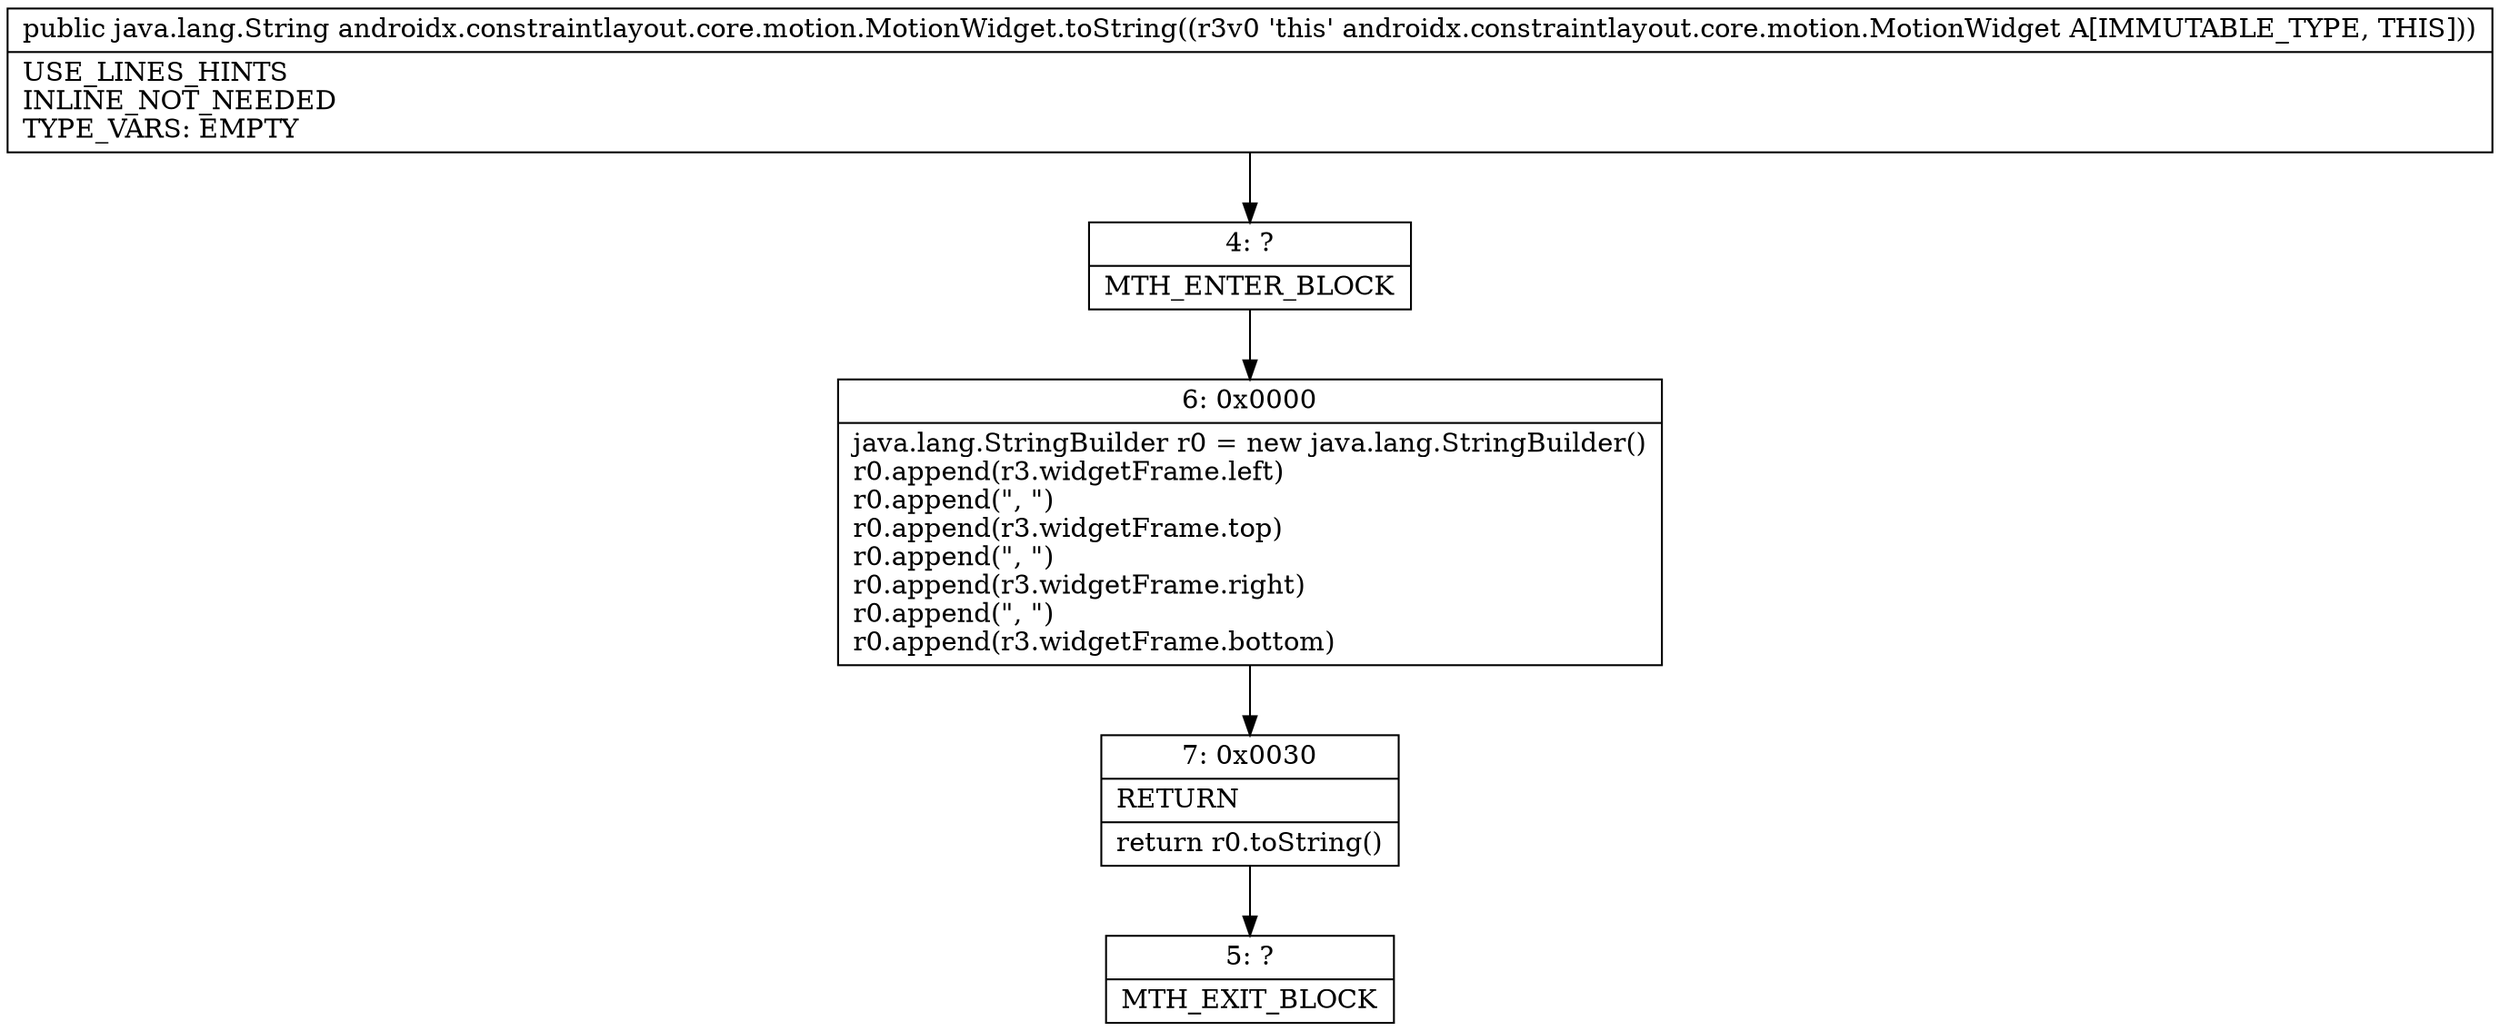 digraph "CFG forandroidx.constraintlayout.core.motion.MotionWidget.toString()Ljava\/lang\/String;" {
Node_4 [shape=record,label="{4\:\ ?|MTH_ENTER_BLOCK\l}"];
Node_6 [shape=record,label="{6\:\ 0x0000|java.lang.StringBuilder r0 = new java.lang.StringBuilder()\lr0.append(r3.widgetFrame.left)\lr0.append(\", \")\lr0.append(r3.widgetFrame.top)\lr0.append(\", \")\lr0.append(r3.widgetFrame.right)\lr0.append(\", \")\lr0.append(r3.widgetFrame.bottom)\l}"];
Node_7 [shape=record,label="{7\:\ 0x0030|RETURN\l|return r0.toString()\l}"];
Node_5 [shape=record,label="{5\:\ ?|MTH_EXIT_BLOCK\l}"];
MethodNode[shape=record,label="{public java.lang.String androidx.constraintlayout.core.motion.MotionWidget.toString((r3v0 'this' androidx.constraintlayout.core.motion.MotionWidget A[IMMUTABLE_TYPE, THIS]))  | USE_LINES_HINTS\lINLINE_NOT_NEEDED\lTYPE_VARS: EMPTY\l}"];
MethodNode -> Node_4;Node_4 -> Node_6;
Node_6 -> Node_7;
Node_7 -> Node_5;
}

